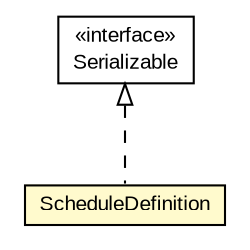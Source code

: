 #!/usr/local/bin/dot
#
# Class diagram 
# Generated by UMLGraph version R5_6-24-gf6e263 (http://www.umlgraph.org/)
#

digraph G {
	edge [fontname="arial",fontsize=10,labelfontname="arial",labelfontsize=10];
	node [fontname="arial",fontsize=10,shape=plaintext];
	nodesep=0.25;
	ranksep=0.5;
	// org.miloss.fgsms.services.interfaces.automatedreportingservice.ScheduleDefinition
	c1053006 [label=<<table title="org.miloss.fgsms.services.interfaces.automatedreportingservice.ScheduleDefinition" border="0" cellborder="1" cellspacing="0" cellpadding="2" port="p" bgcolor="lemonChiffon" href="./ScheduleDefinition.html">
		<tr><td><table border="0" cellspacing="0" cellpadding="1">
<tr><td align="center" balign="center"> ScheduleDefinition </td></tr>
		</table></td></tr>
		</table>>, URL="./ScheduleDefinition.html", fontname="arial", fontcolor="black", fontsize=10.0];
	//org.miloss.fgsms.services.interfaces.automatedreportingservice.ScheduleDefinition implements java.io.Serializable
	c1054002:p -> c1053006:p [dir=back,arrowtail=empty,style=dashed];
	// java.io.Serializable
	c1054002 [label=<<table title="java.io.Serializable" border="0" cellborder="1" cellspacing="0" cellpadding="2" port="p" href="http://java.sun.com/j2se/1.4.2/docs/api/java/io/Serializable.html">
		<tr><td><table border="0" cellspacing="0" cellpadding="1">
<tr><td align="center" balign="center"> &#171;interface&#187; </td></tr>
<tr><td align="center" balign="center"> Serializable </td></tr>
		</table></td></tr>
		</table>>, URL="http://java.sun.com/j2se/1.4.2/docs/api/java/io/Serializable.html", fontname="arial", fontcolor="black", fontsize=10.0];
}

